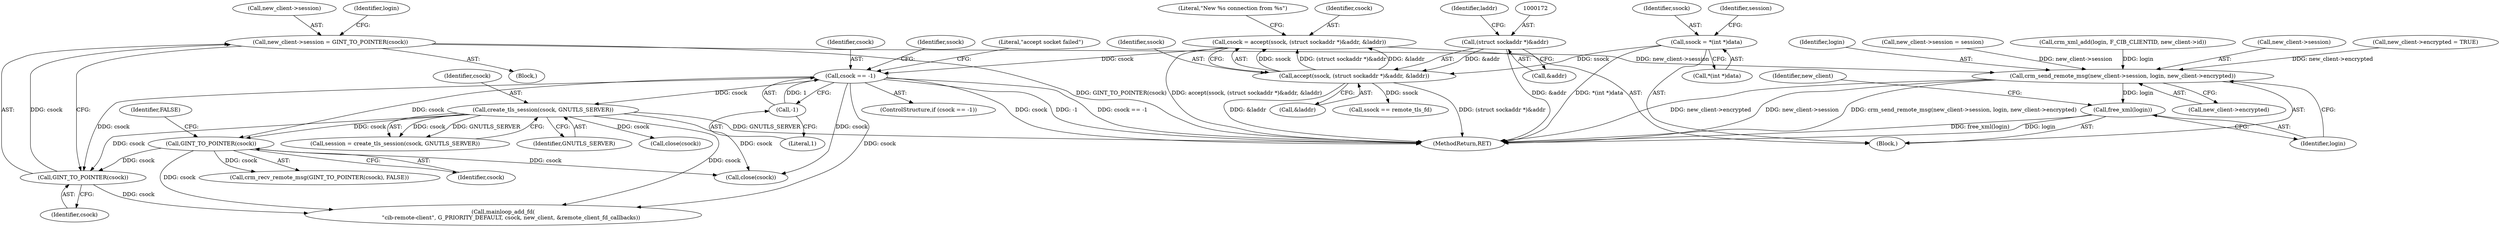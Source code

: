 digraph "1_pacemaker_564f7cc2a51dcd2f28ab12a13394f31be5aa3c93_2@pointer" {
"1000392" [label="(Call,new_client->session = GINT_TO_POINTER(csock))"];
"1000396" [label="(Call,GINT_TO_POINTER(csock))"];
"1000190" [label="(Call,csock == -1)"];
"1000167" [label="(Call,csock = accept(ssock, (struct sockaddr *)&addr, &laddr))"];
"1000169" [label="(Call,accept(ssock, (struct sockaddr *)&addr, &laddr))"];
"1000129" [label="(Call,ssock = *(int *)data)"];
"1000171" [label="(Call,(struct sockaddr *)&addr)"];
"1000192" [label="(Call,-1)"];
"1000206" [label="(Call,create_tls_session(csock, GNUTLS_SERVER))"];
"1000241" [label="(Call,GINT_TO_POINTER(csock))"];
"1000415" [label="(Call,crm_send_remote_msg(new_client->session, login, new_client->encrypted))"];
"1000423" [label="(Call,free_xml(login))"];
"1000193" [label="(Literal,1)"];
"1000241" [label="(Call,GINT_TO_POINTER(csock))"];
"1000206" [label="(Call,create_tls_session(csock, GNUTLS_SERVER))"];
"1000204" [label="(Call,session = create_tls_session(csock, GNUTLS_SERVER))"];
"1000208" [label="(Identifier,GNUTLS_SERVER)"];
"1000216" [label="(Call,close(csock))"];
"1000393" [label="(Call,new_client->session)"];
"1000178" [label="(Literal,\"New %s connection from %s\")"];
"1000415" [label="(Call,crm_send_remote_msg(new_client->session, login, new_client->encrypted))"];
"1000201" [label="(Identifier,ssock)"];
"1000399" [label="(Identifier,login)"];
"1000130" [label="(Identifier,ssock)"];
"1000459" [label="(Call,close(csock))"];
"1000168" [label="(Identifier,csock)"];
"1000180" [label="(Call,ssock == remote_tls_fd)"];
"1000429" [label="(Call,mainloop_add_fd(\n         \"cib-remote-client\", G_PRIORITY_DEFAULT, csock, new_client, &remote_client_fd_callbacks))"];
"1000380" [label="(Call,new_client->encrypted = TRUE)"];
"1000196" [label="(Literal,\"accept socket failed\")"];
"1000171" [label="(Call,(struct sockaddr *)&addr)"];
"1000424" [label="(Identifier,login)"];
"1000169" [label="(Call,accept(ssock, (struct sockaddr *)&addr, &laddr))"];
"1000242" [label="(Identifier,csock)"];
"1000175" [label="(Call,&laddr)"];
"1000129" [label="(Call,ssock = *(int *)data)"];
"1000131" [label="(Call,*(int *)data)"];
"1000176" [label="(Identifier,laddr)"];
"1000137" [label="(Identifier,session)"];
"1000423" [label="(Call,free_xml(login))"];
"1000420" [label="(Call,new_client->encrypted)"];
"1000190" [label="(Call,csock == -1)"];
"1000419" [label="(Identifier,login)"];
"1000465" [label="(MethodReturn,RET)"];
"1000397" [label="(Identifier,csock)"];
"1000391" [label="(Block,)"];
"1000392" [label="(Call,new_client->session = GINT_TO_POINTER(csock))"];
"1000108" [label="(Block,)"];
"1000427" [label="(Identifier,new_client)"];
"1000243" [label="(Identifier,FALSE)"];
"1000189" [label="(ControlStructure,if (csock == -1))"];
"1000396" [label="(Call,GINT_TO_POINTER(csock))"];
"1000191" [label="(Identifier,csock)"];
"1000240" [label="(Call,crm_recv_remote_msg(GINT_TO_POINTER(csock), FALSE))"];
"1000170" [label="(Identifier,ssock)"];
"1000173" [label="(Call,&addr)"];
"1000385" [label="(Call,new_client->session = session)"];
"1000409" [label="(Call,crm_xml_add(login, F_CIB_CLIENTID, new_client->id))"];
"1000167" [label="(Call,csock = accept(ssock, (struct sockaddr *)&addr, &laddr))"];
"1000192" [label="(Call,-1)"];
"1000207" [label="(Identifier,csock)"];
"1000416" [label="(Call,new_client->session)"];
"1000392" -> "1000391"  [label="AST: "];
"1000392" -> "1000396"  [label="CFG: "];
"1000393" -> "1000392"  [label="AST: "];
"1000396" -> "1000392"  [label="AST: "];
"1000399" -> "1000392"  [label="CFG: "];
"1000392" -> "1000465"  [label="DDG: GINT_TO_POINTER(csock)"];
"1000396" -> "1000392"  [label="DDG: csock"];
"1000392" -> "1000415"  [label="DDG: new_client->session"];
"1000396" -> "1000397"  [label="CFG: "];
"1000397" -> "1000396"  [label="AST: "];
"1000190" -> "1000396"  [label="DDG: csock"];
"1000206" -> "1000396"  [label="DDG: csock"];
"1000241" -> "1000396"  [label="DDG: csock"];
"1000396" -> "1000429"  [label="DDG: csock"];
"1000190" -> "1000189"  [label="AST: "];
"1000190" -> "1000192"  [label="CFG: "];
"1000191" -> "1000190"  [label="AST: "];
"1000192" -> "1000190"  [label="AST: "];
"1000196" -> "1000190"  [label="CFG: "];
"1000201" -> "1000190"  [label="CFG: "];
"1000190" -> "1000465"  [label="DDG: csock == -1"];
"1000190" -> "1000465"  [label="DDG: csock"];
"1000190" -> "1000465"  [label="DDG: -1"];
"1000167" -> "1000190"  [label="DDG: csock"];
"1000192" -> "1000190"  [label="DDG: 1"];
"1000190" -> "1000206"  [label="DDG: csock"];
"1000190" -> "1000241"  [label="DDG: csock"];
"1000190" -> "1000429"  [label="DDG: csock"];
"1000190" -> "1000459"  [label="DDG: csock"];
"1000167" -> "1000108"  [label="AST: "];
"1000167" -> "1000169"  [label="CFG: "];
"1000168" -> "1000167"  [label="AST: "];
"1000169" -> "1000167"  [label="AST: "];
"1000178" -> "1000167"  [label="CFG: "];
"1000167" -> "1000465"  [label="DDG: accept(ssock, (struct sockaddr *)&addr, &laddr)"];
"1000169" -> "1000167"  [label="DDG: ssock"];
"1000169" -> "1000167"  [label="DDG: (struct sockaddr *)&addr"];
"1000169" -> "1000167"  [label="DDG: &laddr"];
"1000169" -> "1000175"  [label="CFG: "];
"1000170" -> "1000169"  [label="AST: "];
"1000171" -> "1000169"  [label="AST: "];
"1000175" -> "1000169"  [label="AST: "];
"1000169" -> "1000465"  [label="DDG: (struct sockaddr *)&addr"];
"1000169" -> "1000465"  [label="DDG: &laddr"];
"1000129" -> "1000169"  [label="DDG: ssock"];
"1000171" -> "1000169"  [label="DDG: &addr"];
"1000169" -> "1000180"  [label="DDG: ssock"];
"1000129" -> "1000108"  [label="AST: "];
"1000129" -> "1000131"  [label="CFG: "];
"1000130" -> "1000129"  [label="AST: "];
"1000131" -> "1000129"  [label="AST: "];
"1000137" -> "1000129"  [label="CFG: "];
"1000129" -> "1000465"  [label="DDG: *(int *)data"];
"1000171" -> "1000173"  [label="CFG: "];
"1000172" -> "1000171"  [label="AST: "];
"1000173" -> "1000171"  [label="AST: "];
"1000176" -> "1000171"  [label="CFG: "];
"1000171" -> "1000465"  [label="DDG: &addr"];
"1000192" -> "1000193"  [label="CFG: "];
"1000193" -> "1000192"  [label="AST: "];
"1000206" -> "1000204"  [label="AST: "];
"1000206" -> "1000208"  [label="CFG: "];
"1000207" -> "1000206"  [label="AST: "];
"1000208" -> "1000206"  [label="AST: "];
"1000204" -> "1000206"  [label="CFG: "];
"1000206" -> "1000465"  [label="DDG: GNUTLS_SERVER"];
"1000206" -> "1000204"  [label="DDG: csock"];
"1000206" -> "1000204"  [label="DDG: GNUTLS_SERVER"];
"1000206" -> "1000216"  [label="DDG: csock"];
"1000206" -> "1000241"  [label="DDG: csock"];
"1000206" -> "1000429"  [label="DDG: csock"];
"1000206" -> "1000459"  [label="DDG: csock"];
"1000241" -> "1000240"  [label="AST: "];
"1000241" -> "1000242"  [label="CFG: "];
"1000242" -> "1000241"  [label="AST: "];
"1000243" -> "1000241"  [label="CFG: "];
"1000241" -> "1000240"  [label="DDG: csock"];
"1000241" -> "1000429"  [label="DDG: csock"];
"1000241" -> "1000459"  [label="DDG: csock"];
"1000415" -> "1000108"  [label="AST: "];
"1000415" -> "1000420"  [label="CFG: "];
"1000416" -> "1000415"  [label="AST: "];
"1000419" -> "1000415"  [label="AST: "];
"1000420" -> "1000415"  [label="AST: "];
"1000424" -> "1000415"  [label="CFG: "];
"1000415" -> "1000465"  [label="DDG: new_client->encrypted"];
"1000415" -> "1000465"  [label="DDG: new_client->session"];
"1000415" -> "1000465"  [label="DDG: crm_send_remote_msg(new_client->session, login, new_client->encrypted)"];
"1000385" -> "1000415"  [label="DDG: new_client->session"];
"1000409" -> "1000415"  [label="DDG: login"];
"1000380" -> "1000415"  [label="DDG: new_client->encrypted"];
"1000415" -> "1000423"  [label="DDG: login"];
"1000423" -> "1000108"  [label="AST: "];
"1000423" -> "1000424"  [label="CFG: "];
"1000424" -> "1000423"  [label="AST: "];
"1000427" -> "1000423"  [label="CFG: "];
"1000423" -> "1000465"  [label="DDG: free_xml(login)"];
"1000423" -> "1000465"  [label="DDG: login"];
}
